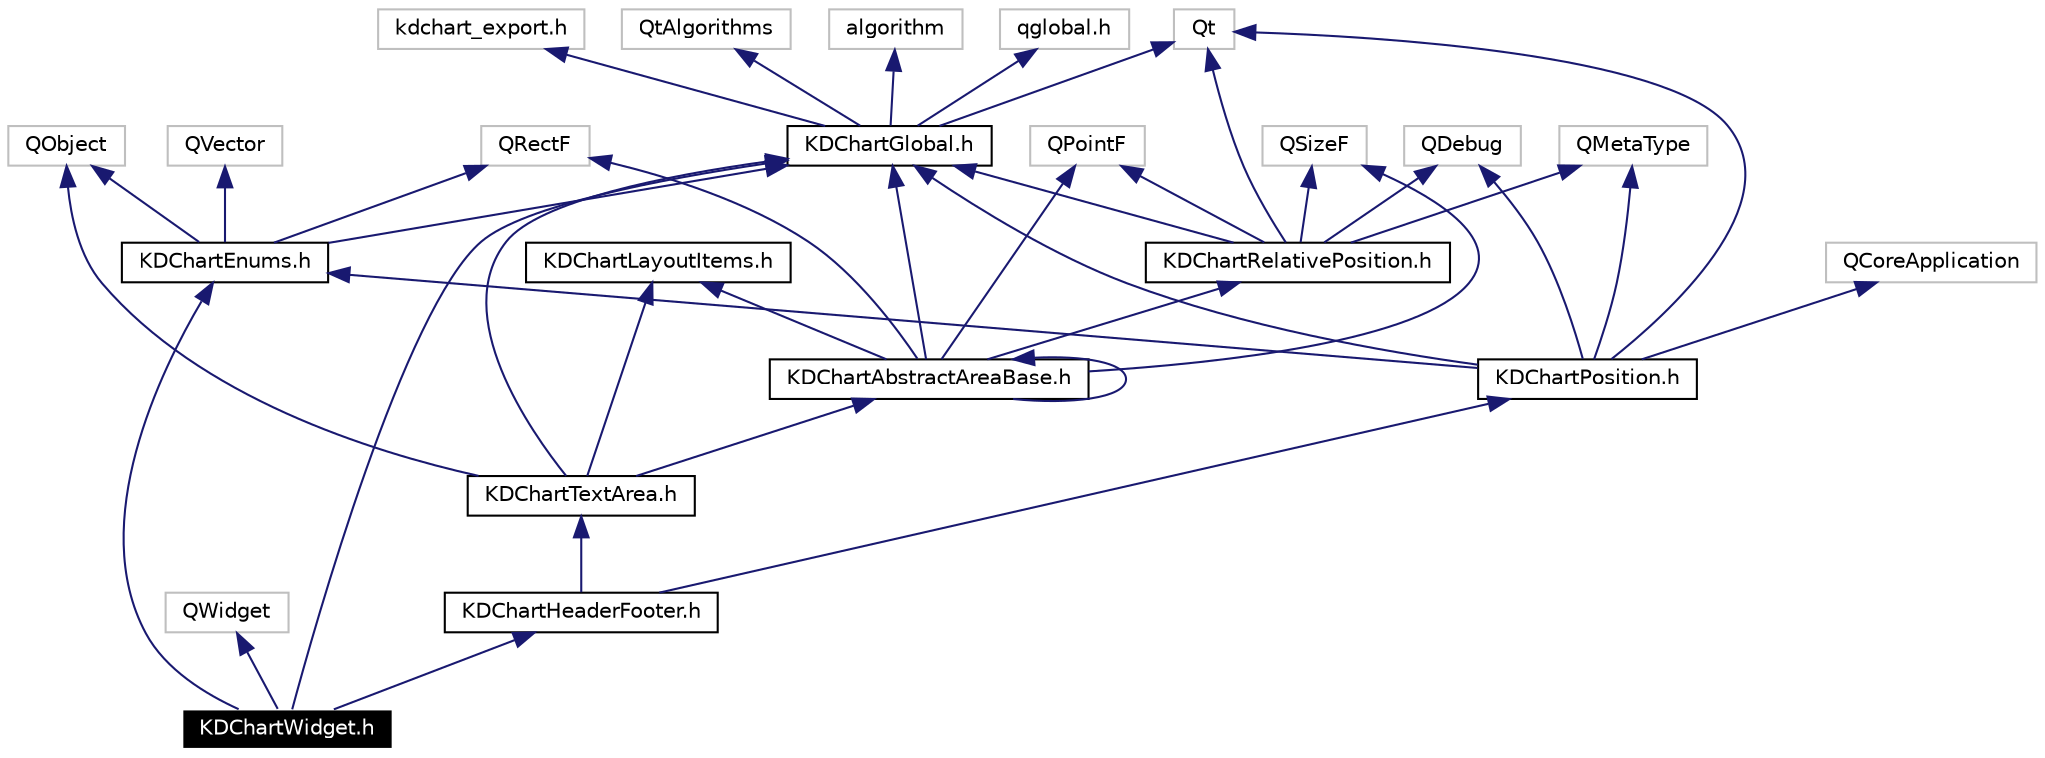 digraph G
{
  edge [fontname="Helvetica",fontsize=10,labelfontname="Helvetica",labelfontsize=10];
  node [fontname="Helvetica",fontsize=10,shape=record];
  Node3280 [label="KDChartWidget.h",height=0.2,width=0.4,color="white", fillcolor="black", style="filled" fontcolor="white"];
  Node3281 -> Node3280 [dir=back,color="midnightblue",fontsize=10,style="solid",fontname="Helvetica"];
  Node3281 [label="KDChartGlobal.h",height=0.2,width=0.4,color="black",URL="$_k_d_chart_global_8h.html"];
  Node3282 -> Node3281 [dir=back,color="midnightblue",fontsize=10,style="solid",fontname="Helvetica"];
  Node3282 [label="qglobal.h",height=0.2,width=0.4,color="grey75"];
  Node3283 -> Node3281 [dir=back,color="midnightblue",fontsize=10,style="solid",fontname="Helvetica"];
  Node3283 [label="kdchart_export.h",height=0.2,width=0.4,color="grey75"];
  Node3284 -> Node3281 [dir=back,color="midnightblue",fontsize=10,style="solid",fontname="Helvetica"];
  Node3284 [label="QtAlgorithms",height=0.2,width=0.4,color="grey75"];
  Node3285 -> Node3281 [dir=back,color="midnightblue",fontsize=10,style="solid",fontname="Helvetica"];
  Node3285 [label="algorithm",height=0.2,width=0.4,color="grey75"];
  Node3286 -> Node3281 [dir=back,color="midnightblue",fontsize=10,style="solid",fontname="Helvetica"];
  Node3286 [label="Qt",height=0.2,width=0.4,color="grey75"];
  Node3287 -> Node3280 [dir=back,color="midnightblue",fontsize=10,style="solid",fontname="Helvetica"];
  Node3287 [label="QWidget",height=0.2,width=0.4,color="grey75"];
  Node3288 -> Node3280 [dir=back,color="midnightblue",fontsize=10,style="solid",fontname="Helvetica"];
  Node3288 [label="KDChartEnums.h",height=0.2,width=0.4,color="black",URL="$_k_d_chart_enums_8h.html"];
  Node3281 -> Node3288 [dir=back,color="midnightblue",fontsize=10,style="solid",fontname="Helvetica"];
  Node3289 -> Node3288 [dir=back,color="midnightblue",fontsize=10,style="solid",fontname="Helvetica"];
  Node3289 [label="QRectF",height=0.2,width=0.4,color="grey75"];
  Node3290 -> Node3288 [dir=back,color="midnightblue",fontsize=10,style="solid",fontname="Helvetica"];
  Node3290 [label="QObject",height=0.2,width=0.4,color="grey75"];
  Node3291 -> Node3288 [dir=back,color="midnightblue",fontsize=10,style="solid",fontname="Helvetica"];
  Node3291 [label="QVector",height=0.2,width=0.4,color="grey75"];
  Node3292 -> Node3280 [dir=back,color="midnightblue",fontsize=10,style="solid",fontname="Helvetica"];
  Node3292 [label="KDChartHeaderFooter.h",height=0.2,width=0.4,color="black",URL="$_k_d_chart_header_footer_8h.html"];
  Node3293 -> Node3292 [dir=back,color="midnightblue",fontsize=10,style="solid",fontname="Helvetica"];
  Node3293 [label="KDChartTextArea.h",height=0.2,width=0.4,color="black",URL="$_k_d_chart_text_area_8h.html"];
  Node3290 -> Node3293 [dir=back,color="midnightblue",fontsize=10,style="solid",fontname="Helvetica"];
  Node3281 -> Node3293 [dir=back,color="midnightblue",fontsize=10,style="solid",fontname="Helvetica"];
  Node3294 -> Node3293 [dir=back,color="midnightblue",fontsize=10,style="solid",fontname="Helvetica"];
  Node3294 [label="KDChartAbstractAreaBase.h",height=0.2,width=0.4,color="black",URL="$_k_d_chart_abstract_area_base_8h.html"];
  Node3295 -> Node3294 [dir=back,color="midnightblue",fontsize=10,style="solid",fontname="Helvetica"];
  Node3295 [label="QPointF",height=0.2,width=0.4,color="grey75"];
  Node3296 -> Node3294 [dir=back,color="midnightblue",fontsize=10,style="solid",fontname="Helvetica"];
  Node3296 [label="QSizeF",height=0.2,width=0.4,color="grey75"];
  Node3289 -> Node3294 [dir=back,color="midnightblue",fontsize=10,style="solid",fontname="Helvetica"];
  Node3281 -> Node3294 [dir=back,color="midnightblue",fontsize=10,style="solid",fontname="Helvetica"];
  Node3297 -> Node3294 [dir=back,color="midnightblue",fontsize=10,style="solid",fontname="Helvetica"];
  Node3297 [label="KDChartLayoutItems.h",height=0.2,width=0.4,color="black",URL="$_k_d_chart_layout_items_8h.html"];
  Node3310 -> Node3294 [dir=back,color="midnightblue",fontsize=10,style="solid",fontname="Helvetica"];
  Node3310 [label="KDChartRelativePosition.h",height=0.2,width=0.4,color="black",URL="$_k_d_chart_relative_position_8h.html"];
  Node3305 -> Node3310 [dir=back,color="midnightblue",fontsize=10,style="solid",fontname="Helvetica"];
  Node3305 [label="QDebug",height=0.2,width=0.4,color="grey75"];
  Node3306 -> Node3310 [dir=back,color="midnightblue",fontsize=10,style="solid",fontname="Helvetica"];
  Node3306 [label="QMetaType",height=0.2,width=0.4,color="grey75"];
  Node3286 -> Node3310 [dir=back,color="midnightblue",fontsize=10,style="solid",fontname="Helvetica"];
  Node3295 -> Node3310 [dir=back,color="midnightblue",fontsize=10,style="solid",fontname="Helvetica"];
  Node3296 -> Node3310 [dir=back,color="midnightblue",fontsize=10,style="solid",fontname="Helvetica"];
  Node3281 -> Node3310 [dir=back,color="midnightblue",fontsize=10,style="solid",fontname="Helvetica"];
  Node3294 -> Node3294 [dir=back,color="midnightblue",fontsize=10,style="solid",fontname="Helvetica"];
  Node3297 -> Node3293 [dir=back,color="midnightblue",fontsize=10,style="solid",fontname="Helvetica"];
  Node3311 -> Node3292 [dir=back,color="midnightblue",fontsize=10,style="solid",fontname="Helvetica"];
  Node3311 [label="KDChartPosition.h",height=0.2,width=0.4,color="black",URL="$_k_d_chart_position_8h.html"];
  Node3305 -> Node3311 [dir=back,color="midnightblue",fontsize=10,style="solid",fontname="Helvetica"];
  Node3286 -> Node3311 [dir=back,color="midnightblue",fontsize=10,style="solid",fontname="Helvetica"];
  Node3306 -> Node3311 [dir=back,color="midnightblue",fontsize=10,style="solid",fontname="Helvetica"];
  Node3312 -> Node3311 [dir=back,color="midnightblue",fontsize=10,style="solid",fontname="Helvetica"];
  Node3312 [label="QCoreApplication",height=0.2,width=0.4,color="grey75"];
  Node3281 -> Node3311 [dir=back,color="midnightblue",fontsize=10,style="solid",fontname="Helvetica"];
  Node3288 -> Node3311 [dir=back,color="midnightblue",fontsize=10,style="solid",fontname="Helvetica"];
}
